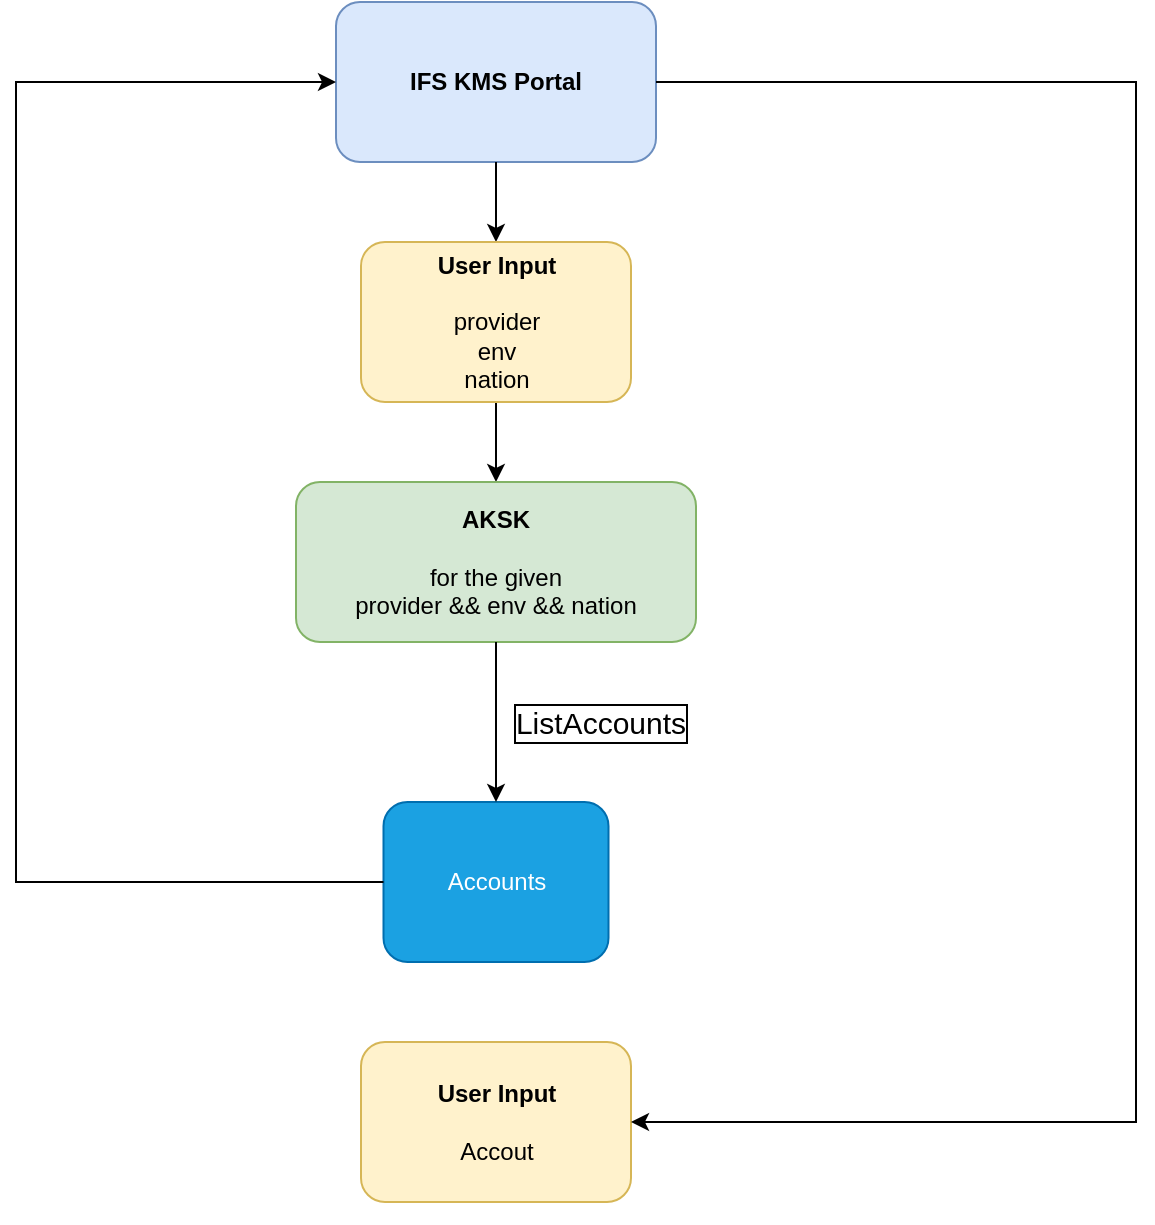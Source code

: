 <mxfile version="24.5.4" type="github">
  <diagram name="Page-1" id="VtOVUnE9juQTUxl1hhHI">
    <mxGraphModel dx="954" dy="555" grid="1" gridSize="10" guides="1" tooltips="1" connect="1" arrows="1" fold="1" page="1" pageScale="1" pageWidth="850" pageHeight="1100" math="0" shadow="0">
      <root>
        <mxCell id="0" />
        <mxCell id="1" parent="0" />
        <mxCell id="ZdQssmvMEX9E1QFtgt6g-1" value="&lt;div&gt;&lt;br&gt;&lt;/div&gt;&lt;b&gt;IFS KMS Portal&lt;/b&gt;&lt;div&gt;&lt;br&gt;&lt;/div&gt;" style="rounded=1;whiteSpace=wrap;html=1;fillColor=#dae8fc;strokeColor=#6c8ebf;" vertex="1" parent="1">
          <mxGeometry x="280" y="240" width="160" height="80" as="geometry" />
        </mxCell>
        <mxCell id="ZdQssmvMEX9E1QFtgt6g-2" value="" style="endArrow=classic;html=1;rounded=0;exitX=0.5;exitY=1;exitDx=0;exitDy=0;" edge="1" parent="1" source="ZdQssmvMEX9E1QFtgt6g-1">
          <mxGeometry width="50" height="50" relative="1" as="geometry">
            <mxPoint x="540" y="410" as="sourcePoint" />
            <mxPoint x="360" y="360" as="targetPoint" />
          </mxGeometry>
        </mxCell>
        <mxCell id="ZdQssmvMEX9E1QFtgt6g-5" style="edgeStyle=orthogonalEdgeStyle;rounded=0;orthogonalLoop=1;jettySize=auto;html=1;" edge="1" parent="1" source="ZdQssmvMEX9E1QFtgt6g-3">
          <mxGeometry relative="1" as="geometry">
            <mxPoint x="360" y="480" as="targetPoint" />
          </mxGeometry>
        </mxCell>
        <mxCell id="ZdQssmvMEX9E1QFtgt6g-3" value="&lt;div&gt;&lt;span style=&quot;background-color: initial;&quot;&gt;&lt;br&gt;&lt;/span&gt;&lt;/div&gt;&lt;div&gt;&lt;span style=&quot;background-color: initial;&quot;&gt;&lt;br&gt;&lt;/span&gt;&lt;/div&gt;&lt;div&gt;&lt;span style=&quot;background-color: initial;&quot;&gt;&lt;b&gt;User Input&lt;/b&gt;&lt;/span&gt;&lt;br&gt;&lt;/div&gt;&lt;div&gt;&lt;span style=&quot;background-color: initial;&quot;&gt;&lt;br&gt;&lt;/span&gt;&lt;/div&gt;&lt;div&gt;provider&lt;/div&gt;&lt;div&gt;env&lt;/div&gt;&lt;div&gt;nation&lt;br&gt;&lt;div&gt;&lt;br&gt;&lt;/div&gt;&lt;div&gt;&lt;br&gt;&lt;/div&gt;&lt;/div&gt;" style="rounded=1;whiteSpace=wrap;html=1;fillColor=#fff2cc;strokeColor=#d6b656;" vertex="1" parent="1">
          <mxGeometry x="292.5" y="360" width="135" height="80" as="geometry" />
        </mxCell>
        <mxCell id="ZdQssmvMEX9E1QFtgt6g-7" value="&lt;b&gt;AKSK&lt;/b&gt;&lt;div&gt;&lt;b&gt;&amp;nbsp;&lt;/b&gt;&lt;div&gt;for the given&lt;div&gt;provider &amp;amp;&amp;amp; env &amp;amp;&amp;amp; nation&lt;/div&gt;&lt;/div&gt;&lt;/div&gt;" style="rounded=1;whiteSpace=wrap;html=1;fillColor=#d5e8d4;strokeColor=#82b366;" vertex="1" parent="1">
          <mxGeometry x="260" y="480" width="200" height="80" as="geometry" />
        </mxCell>
        <mxCell id="ZdQssmvMEX9E1QFtgt6g-9" value="Accounts" style="rounded=1;whiteSpace=wrap;html=1;fillColor=#1ba1e2;fontColor=#ffffff;strokeColor=#006EAF;" vertex="1" parent="1">
          <mxGeometry x="303.75" y="640" width="112.5" height="80" as="geometry" />
        </mxCell>
        <mxCell id="ZdQssmvMEX9E1QFtgt6g-11" value="" style="endArrow=classic;html=1;rounded=0;exitX=0.5;exitY=1;exitDx=0;exitDy=0;entryX=0.5;entryY=0;entryDx=0;entryDy=0;" edge="1" parent="1" source="ZdQssmvMEX9E1QFtgt6g-7" target="ZdQssmvMEX9E1QFtgt6g-9">
          <mxGeometry width="50" height="50" relative="1" as="geometry">
            <mxPoint x="370" y="330" as="sourcePoint" />
            <mxPoint x="370" y="370" as="targetPoint" />
          </mxGeometry>
        </mxCell>
        <mxCell id="ZdQssmvMEX9E1QFtgt6g-12" value="&lt;font style=&quot;font-size: 15px;&quot;&gt;ListAccounts&lt;/font&gt;" style="text;html=1;align=center;verticalAlign=middle;whiteSpace=wrap;rounded=0;labelBorderColor=default;" vertex="1" parent="1">
          <mxGeometry x="345" y="580" width="135" height="40" as="geometry" />
        </mxCell>
        <mxCell id="ZdQssmvMEX9E1QFtgt6g-17" value="" style="endArrow=classic;html=1;rounded=0;exitX=0;exitY=0.5;exitDx=0;exitDy=0;entryX=0;entryY=0.5;entryDx=0;entryDy=0;" edge="1" parent="1" source="ZdQssmvMEX9E1QFtgt6g-9" target="ZdQssmvMEX9E1QFtgt6g-1">
          <mxGeometry width="50" height="50" relative="1" as="geometry">
            <mxPoint x="120" y="680" as="sourcePoint" />
            <mxPoint x="120" y="280" as="targetPoint" />
            <Array as="points">
              <mxPoint x="120" y="680" />
              <mxPoint x="120" y="280" />
            </Array>
          </mxGeometry>
        </mxCell>
        <mxCell id="ZdQssmvMEX9E1QFtgt6g-21" value="&lt;div&gt;&lt;span style=&quot;background-color: initial;&quot;&gt;&lt;br&gt;&lt;/span&gt;&lt;/div&gt;&lt;div&gt;&lt;span style=&quot;background-color: initial;&quot;&gt;&lt;br&gt;&lt;/span&gt;&lt;/div&gt;&lt;div&gt;&lt;span style=&quot;background-color: initial;&quot;&gt;&lt;b&gt;User Input&lt;/b&gt;&lt;/span&gt;&lt;br&gt;&lt;/div&gt;&lt;div&gt;&lt;span style=&quot;background-color: initial;&quot;&gt;&lt;br&gt;&lt;/span&gt;&lt;/div&gt;&lt;div&gt;Accout&lt;/div&gt;&lt;div&gt;&lt;div&gt;&lt;br&gt;&lt;/div&gt;&lt;div&gt;&lt;br&gt;&lt;/div&gt;&lt;/div&gt;" style="rounded=1;whiteSpace=wrap;html=1;fillColor=#fff2cc;strokeColor=#d6b656;" vertex="1" parent="1">
          <mxGeometry x="292.5" y="760" width="135" height="80" as="geometry" />
        </mxCell>
        <mxCell id="ZdQssmvMEX9E1QFtgt6g-23" value="" style="endArrow=classic;html=1;rounded=0;exitX=1;exitY=0.5;exitDx=0;exitDy=0;entryX=1;entryY=0.5;entryDx=0;entryDy=0;" edge="1" parent="1" source="ZdQssmvMEX9E1QFtgt6g-1" target="ZdQssmvMEX9E1QFtgt6g-21">
          <mxGeometry width="50" height="50" relative="1" as="geometry">
            <mxPoint x="400" y="520" as="sourcePoint" />
            <mxPoint x="680" y="680" as="targetPoint" />
            <Array as="points">
              <mxPoint x="680" y="280" />
              <mxPoint x="680" y="800" />
            </Array>
          </mxGeometry>
        </mxCell>
      </root>
    </mxGraphModel>
  </diagram>
</mxfile>

